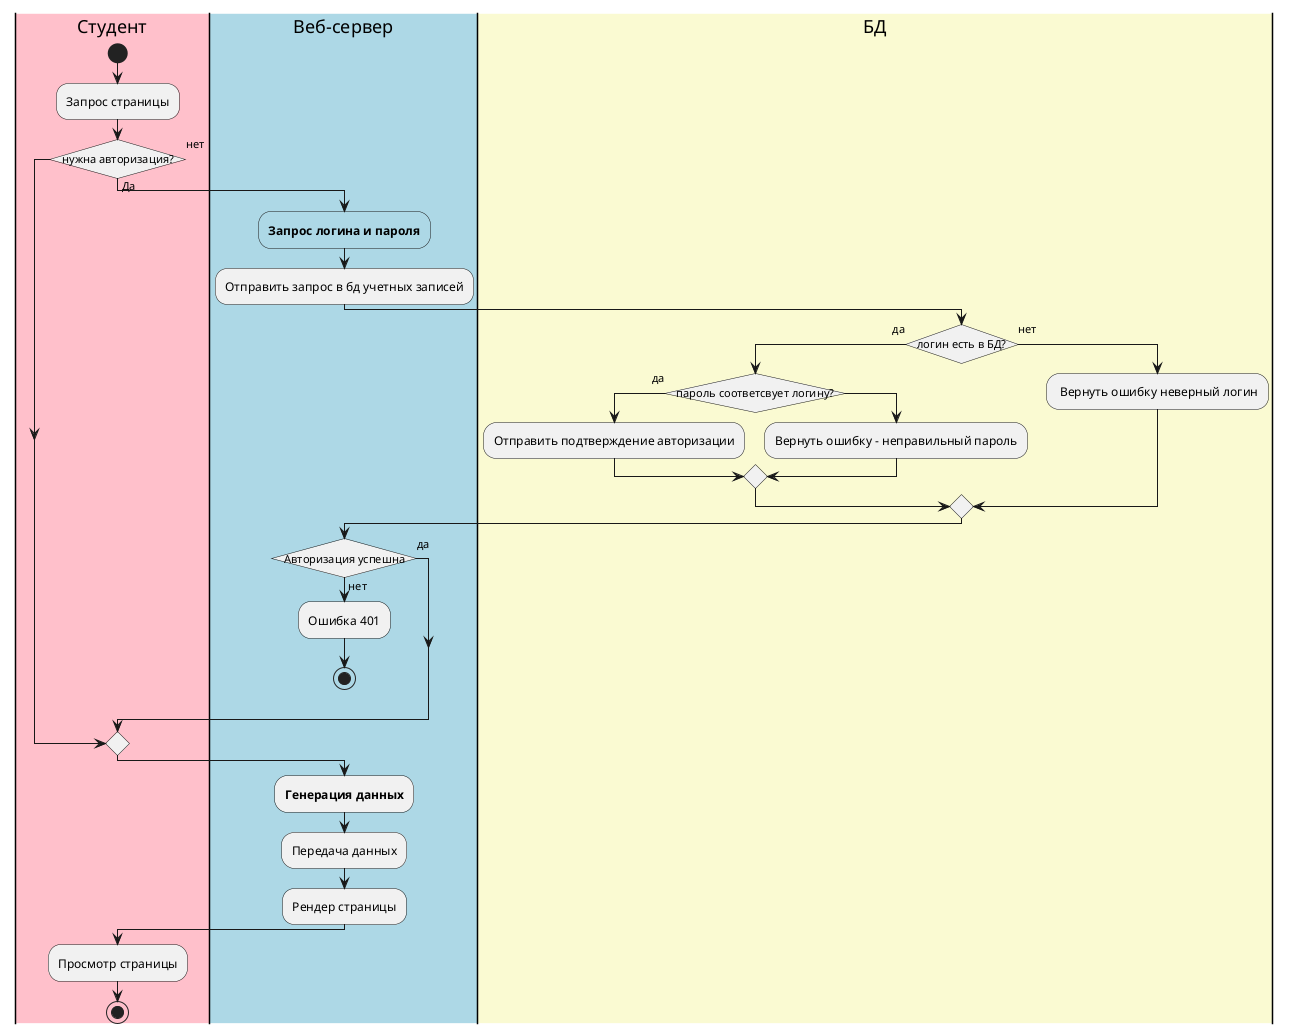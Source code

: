 @startuml активности
skinparam conditionStyle InsideDiamond
|#pink|Студент|
start
:Запрос страницы; 
if (нужна авторизация?) is (нет) then
else (Да)
|#lightblue|Веб-сервер|
label auth1;
#lightblue :**Запрос логина и пароля**;
:Отправить запрос в бд учетных записей;
    |#LightGoldenRodYellow|БД|
    if (логин есть в БД?) is (да) then
        if (пароль соответсвует логину?) is (да) then
        :Отправить подтверждение авторизации;
        else
        :Вернуть ошибку - неправильный пароль;
        endif
    else (нет) 
    : Вернуть ошибку неверный логин;

endif
|#lightblue|Веб-сервер|
if (Авторизация успешна) is (да) then
else (нет)
:Ошибка 401;
stop
endif
endif
|#lightblue|Веб-сервер|
:**Генерация данных**;
:Передача данных;
:Рендер страницы;
|#pink|Студент|
:Просмотр страницы;
stop
@enduml
